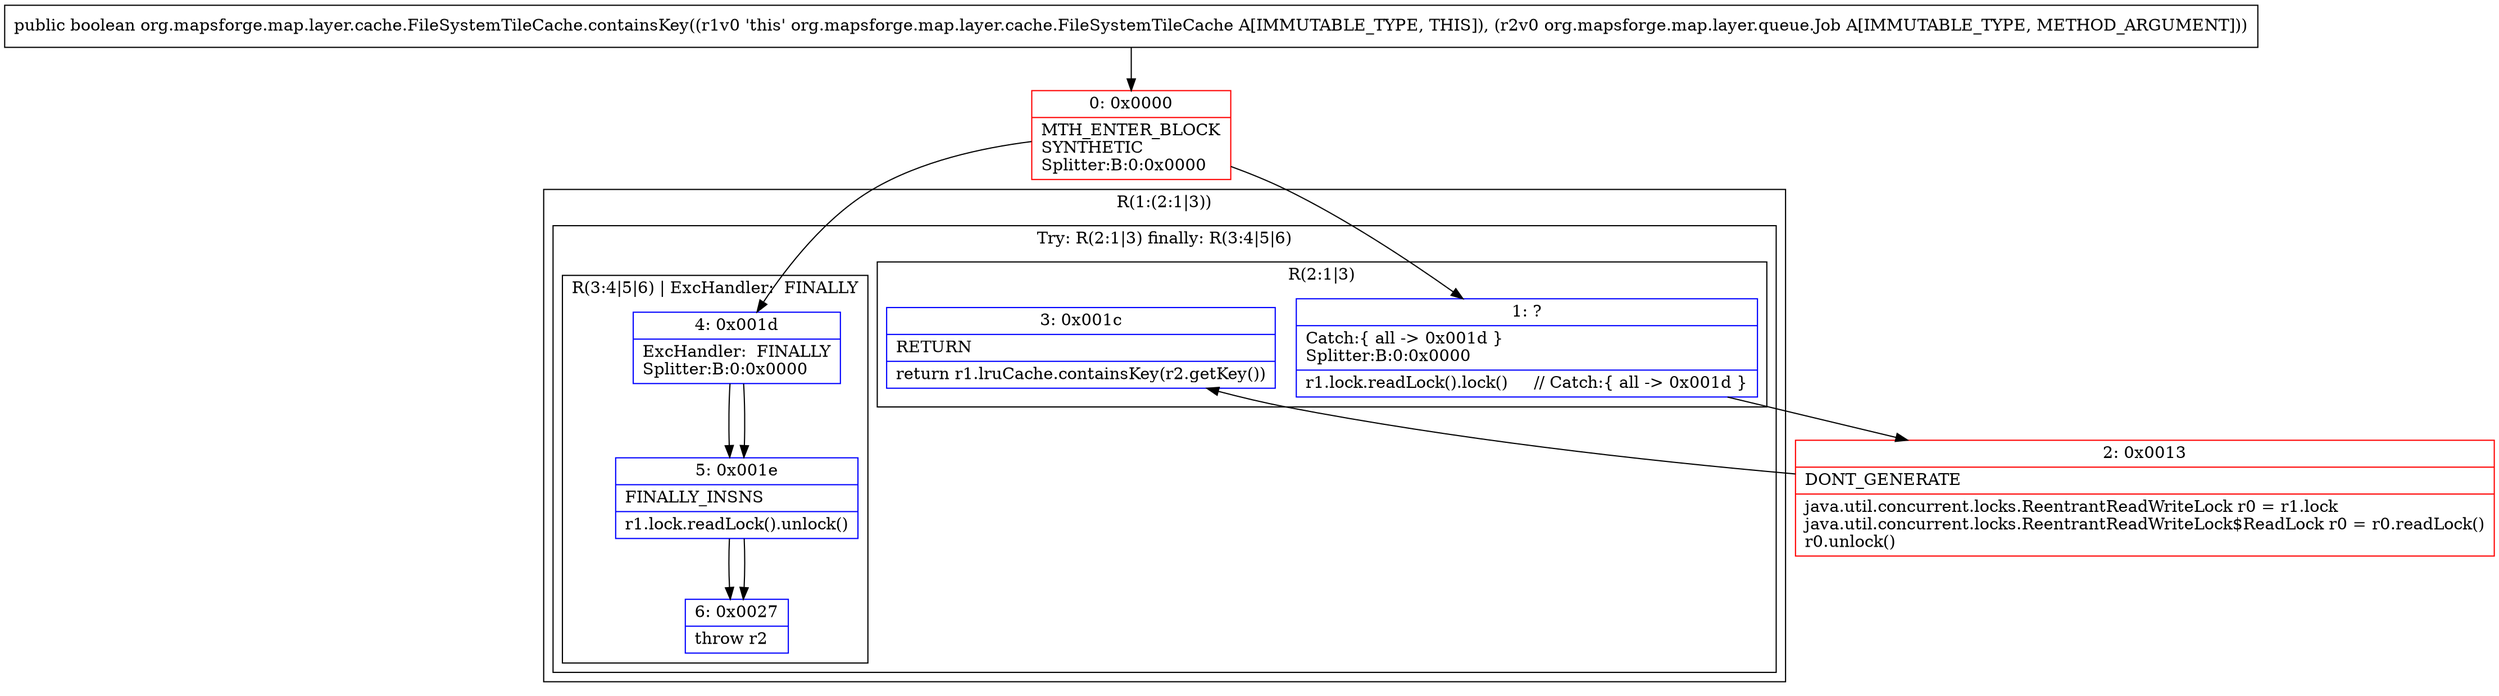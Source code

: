 digraph "CFG fororg.mapsforge.map.layer.cache.FileSystemTileCache.containsKey(Lorg\/mapsforge\/map\/layer\/queue\/Job;)Z" {
subgraph cluster_Region_87168206 {
label = "R(1:(2:1|3))";
node [shape=record,color=blue];
subgraph cluster_TryCatchRegion_422316163 {
label = "Try: R(2:1|3) finally: R(3:4|5|6)";
node [shape=record,color=blue];
subgraph cluster_Region_445395555 {
label = "R(2:1|3)";
node [shape=record,color=blue];
Node_1 [shape=record,label="{1\:\ ?|Catch:\{ all \-\> 0x001d \}\lSplitter:B:0:0x0000\l|r1.lock.readLock().lock()     \/\/ Catch:\{ all \-\> 0x001d \}\l}"];
Node_3 [shape=record,label="{3\:\ 0x001c|RETURN\l|return r1.lruCache.containsKey(r2.getKey())\l}"];
}
subgraph cluster_Region_613483023 {
label = "R(3:4|5|6) | ExcHandler:  FINALLY\l";
node [shape=record,color=blue];
Node_4 [shape=record,label="{4\:\ 0x001d|ExcHandler:  FINALLY\lSplitter:B:0:0x0000\l}"];
Node_5 [shape=record,label="{5\:\ 0x001e|FINALLY_INSNS\l|r1.lock.readLock().unlock()\l}"];
Node_6 [shape=record,label="{6\:\ 0x0027|throw r2\l}"];
}
}
}
subgraph cluster_Region_613483023 {
label = "R(3:4|5|6) | ExcHandler:  FINALLY\l";
node [shape=record,color=blue];
Node_4 [shape=record,label="{4\:\ 0x001d|ExcHandler:  FINALLY\lSplitter:B:0:0x0000\l}"];
Node_5 [shape=record,label="{5\:\ 0x001e|FINALLY_INSNS\l|r1.lock.readLock().unlock()\l}"];
Node_6 [shape=record,label="{6\:\ 0x0027|throw r2\l}"];
}
Node_0 [shape=record,color=red,label="{0\:\ 0x0000|MTH_ENTER_BLOCK\lSYNTHETIC\lSplitter:B:0:0x0000\l}"];
Node_2 [shape=record,color=red,label="{2\:\ 0x0013|DONT_GENERATE\l|java.util.concurrent.locks.ReentrantReadWriteLock r0 = r1.lock\ljava.util.concurrent.locks.ReentrantReadWriteLock$ReadLock r0 = r0.readLock()\lr0.unlock()\l}"];
MethodNode[shape=record,label="{public boolean org.mapsforge.map.layer.cache.FileSystemTileCache.containsKey((r1v0 'this' org.mapsforge.map.layer.cache.FileSystemTileCache A[IMMUTABLE_TYPE, THIS]), (r2v0 org.mapsforge.map.layer.queue.Job A[IMMUTABLE_TYPE, METHOD_ARGUMENT])) }"];
MethodNode -> Node_0;
Node_1 -> Node_2;
Node_4 -> Node_5;
Node_5 -> Node_6;
Node_4 -> Node_5;
Node_5 -> Node_6;
Node_0 -> Node_1;
Node_0 -> Node_4;
Node_2 -> Node_3;
}

